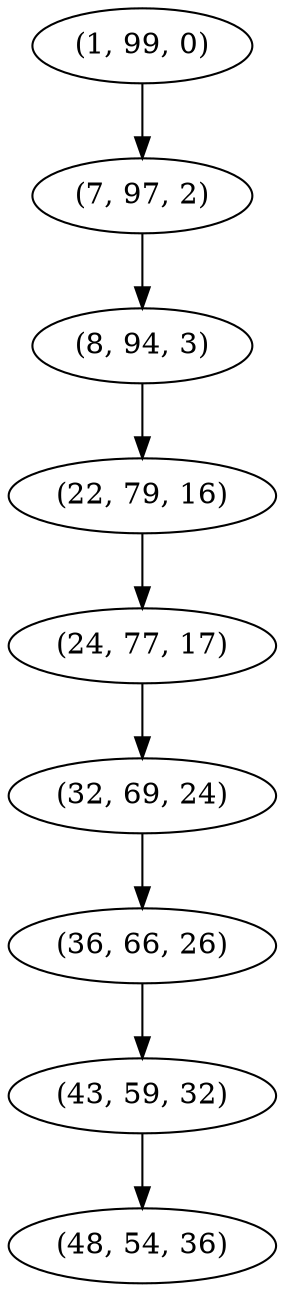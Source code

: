 digraph tree {
    "(1, 99, 0)";
    "(7, 97, 2)";
    "(8, 94, 3)";
    "(22, 79, 16)";
    "(24, 77, 17)";
    "(32, 69, 24)";
    "(36, 66, 26)";
    "(43, 59, 32)";
    "(48, 54, 36)";
    "(1, 99, 0)" -> "(7, 97, 2)";
    "(7, 97, 2)" -> "(8, 94, 3)";
    "(8, 94, 3)" -> "(22, 79, 16)";
    "(22, 79, 16)" -> "(24, 77, 17)";
    "(24, 77, 17)" -> "(32, 69, 24)";
    "(32, 69, 24)" -> "(36, 66, 26)";
    "(36, 66, 26)" -> "(43, 59, 32)";
    "(43, 59, 32)" -> "(48, 54, 36)";
}
